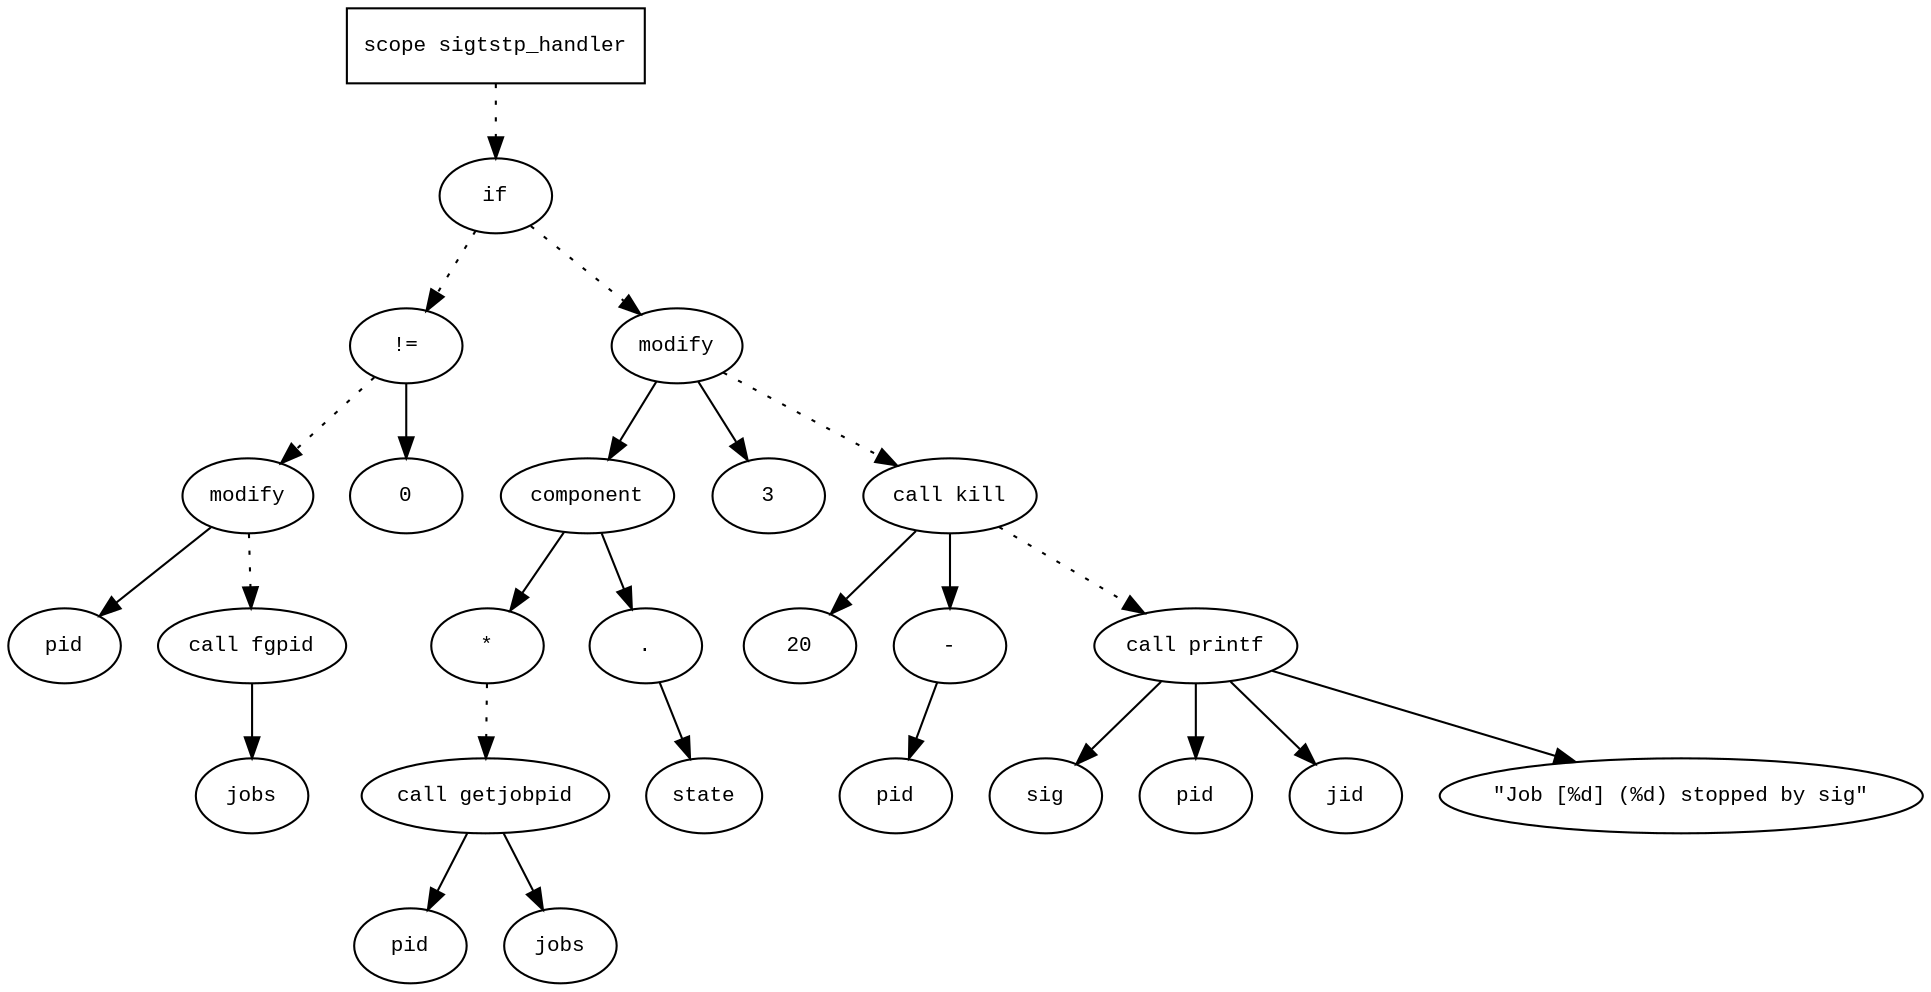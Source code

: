 digraph AST {
  graph [fontname="Times New Roman",fontsize=10];
  node  [fontname="Courier New",fontsize=10];
  edge  [fontname="Times New Roman",fontsize=10];

  node1 [label="scope sigtstp_handler",shape=box];
  node2 [label="if",shape=ellipse];
  node1 -> node2 [style=dotted];
  node3 [label="!=",shape=ellipse];
  node4 [label="modify",shape=ellipse];
  node5 [label="pid",shape=ellipse];
  node4 -> node5;
  node6 [label="call fgpid",shape=ellipse];
  node7 [label="jobs",shape=ellipse];
  node6 -> node7;
  node4 -> node6 [style=dotted];
  node3 -> node4 [style=dotted];
  node8 [label="0",shape=ellipse];
  node3 -> node8;
  node2 -> node3 [style=dotted];
  node9 [label="modify",shape=ellipse];
  node10 [label="component",shape=ellipse];
  node9 -> node10;
  node11 [label="*",shape=ellipse];
  node12 [label="call getjobpid",shape=ellipse];
  node13 [label="pid",shape=ellipse];
  node12 -> node13;
  node14 [label="jobs",shape=ellipse];
  node12 -> node14;
  node11 -> node12 [style=dotted];
  node10 -> node11;
  node15 [label=".",shape=ellipse];
  node10 -> node15;
  node16 [label="state",shape=ellipse];
  node15 -> node16;
  node17 [label="3",shape=ellipse];
  node9 -> node17;
  node2 -> node9 [style=dotted];
  node18 [label="call kill",shape=ellipse];
  node19 [label="20",shape=ellipse];
  node18 -> node19;
  node20 [label="-",shape=ellipse];
  node21 [label="pid",shape=ellipse];
  node20 -> node21;
  node18 -> node20;
  node9 -> node18 [style=dotted];
  node22 [label="call printf",shape=ellipse];
  node23 [label="sig",shape=ellipse];
  node22 -> node23;
  node24 [label="pid",shape=ellipse];
  node22 -> node24;
  node25 [label="jid",shape=ellipse];
  node22 -> node25;
  node26 [label="\"Job [%d] (%d) stopped by sig\"",shape=ellipse];
  node22 -> node26;
  node18 -> node22 [style=dotted];
} 